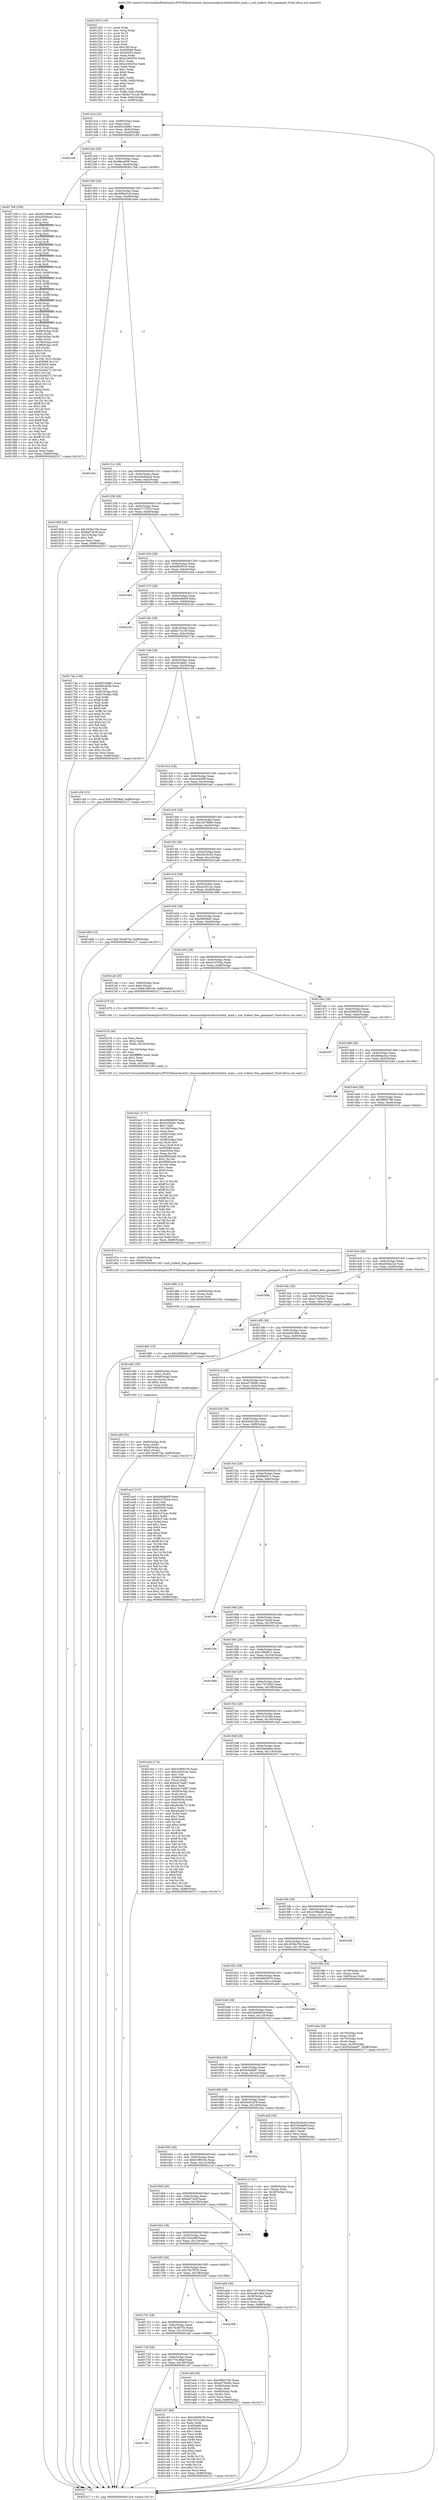 digraph "0x401250" {
  label = "0x401250 (/mnt/c/Users/mathe/Desktop/tcc/POCII/binaries/extr_linuxsoundpcitridenttrident_main.c_snd_trident_free_gameport_Final-ollvm.out::main(0))"
  labelloc = "t"
  node[shape=record]

  Entry [label="",width=0.3,height=0.3,shape=circle,fillcolor=black,style=filled]
  "0x4012c4" [label="{
     0x4012c4 [32]\l
     | [instrs]\l
     &nbsp;&nbsp;0x4012c4 \<+6\>: mov -0x88(%rbp),%eax\l
     &nbsp;&nbsp;0x4012ca \<+2\>: mov %eax,%ecx\l
     &nbsp;&nbsp;0x4012cc \<+6\>: sub $0x82538861,%ecx\l
     &nbsp;&nbsp;0x4012d2 \<+6\>: mov %eax,-0x9c(%rbp)\l
     &nbsp;&nbsp;0x4012d8 \<+6\>: mov %ecx,-0xa0(%rbp)\l
     &nbsp;&nbsp;0x4012de \<+6\>: je 00000000004021d9 \<main+0xf89\>\l
  }"]
  "0x4021d9" [label="{
     0x4021d9\l
  }", style=dashed]
  "0x4012e4" [label="{
     0x4012e4 [28]\l
     | [instrs]\l
     &nbsp;&nbsp;0x4012e4 \<+5\>: jmp 00000000004012e9 \<main+0x99\>\l
     &nbsp;&nbsp;0x4012e9 \<+6\>: mov -0x9c(%rbp),%eax\l
     &nbsp;&nbsp;0x4012ef \<+5\>: sub $0x88caf2f6,%eax\l
     &nbsp;&nbsp;0x4012f4 \<+6\>: mov %eax,-0xa4(%rbp)\l
     &nbsp;&nbsp;0x4012fa \<+6\>: je 00000000004017b8 \<main+0x568\>\l
  }"]
  Exit [label="",width=0.3,height=0.3,shape=circle,fillcolor=black,style=filled,peripheries=2]
  "0x4017b8" [label="{
     0x4017b8 [336]\l
     | [instrs]\l
     &nbsp;&nbsp;0x4017b8 \<+5\>: mov $0x82538861,%eax\l
     &nbsp;&nbsp;0x4017bd \<+5\>: mov $0xa5056aad,%ecx\l
     &nbsp;&nbsp;0x4017c2 \<+2\>: mov $0x1,%dl\l
     &nbsp;&nbsp;0x4017c4 \<+3\>: mov %rsp,%rsi\l
     &nbsp;&nbsp;0x4017c7 \<+4\>: add $0xfffffffffffffff0,%rsi\l
     &nbsp;&nbsp;0x4017cb \<+3\>: mov %rsi,%rsp\l
     &nbsp;&nbsp;0x4017ce \<+4\>: mov %rsi,-0x80(%rbp)\l
     &nbsp;&nbsp;0x4017d2 \<+3\>: mov %rsp,%rsi\l
     &nbsp;&nbsp;0x4017d5 \<+4\>: add $0xfffffffffffffff0,%rsi\l
     &nbsp;&nbsp;0x4017d9 \<+3\>: mov %rsi,%rsp\l
     &nbsp;&nbsp;0x4017dc \<+3\>: mov %rsp,%rdi\l
     &nbsp;&nbsp;0x4017df \<+4\>: add $0xfffffffffffffff0,%rdi\l
     &nbsp;&nbsp;0x4017e3 \<+3\>: mov %rdi,%rsp\l
     &nbsp;&nbsp;0x4017e6 \<+4\>: mov %rdi,-0x78(%rbp)\l
     &nbsp;&nbsp;0x4017ea \<+3\>: mov %rsp,%rdi\l
     &nbsp;&nbsp;0x4017ed \<+4\>: add $0xfffffffffffffff0,%rdi\l
     &nbsp;&nbsp;0x4017f1 \<+3\>: mov %rdi,%rsp\l
     &nbsp;&nbsp;0x4017f4 \<+4\>: mov %rdi,-0x70(%rbp)\l
     &nbsp;&nbsp;0x4017f8 \<+3\>: mov %rsp,%rdi\l
     &nbsp;&nbsp;0x4017fb \<+4\>: add $0xfffffffffffffff0,%rdi\l
     &nbsp;&nbsp;0x4017ff \<+3\>: mov %rdi,%rsp\l
     &nbsp;&nbsp;0x401802 \<+4\>: mov %rdi,-0x68(%rbp)\l
     &nbsp;&nbsp;0x401806 \<+3\>: mov %rsp,%rdi\l
     &nbsp;&nbsp;0x401809 \<+4\>: add $0xfffffffffffffff0,%rdi\l
     &nbsp;&nbsp;0x40180d \<+3\>: mov %rdi,%rsp\l
     &nbsp;&nbsp;0x401810 \<+4\>: mov %rdi,-0x60(%rbp)\l
     &nbsp;&nbsp;0x401814 \<+3\>: mov %rsp,%rdi\l
     &nbsp;&nbsp;0x401817 \<+4\>: add $0xfffffffffffffff0,%rdi\l
     &nbsp;&nbsp;0x40181b \<+3\>: mov %rdi,%rsp\l
     &nbsp;&nbsp;0x40181e \<+4\>: mov %rdi,-0x58(%rbp)\l
     &nbsp;&nbsp;0x401822 \<+3\>: mov %rsp,%rdi\l
     &nbsp;&nbsp;0x401825 \<+4\>: add $0xfffffffffffffff0,%rdi\l
     &nbsp;&nbsp;0x401829 \<+3\>: mov %rdi,%rsp\l
     &nbsp;&nbsp;0x40182c \<+4\>: mov %rdi,-0x50(%rbp)\l
     &nbsp;&nbsp;0x401830 \<+3\>: mov %rsp,%rdi\l
     &nbsp;&nbsp;0x401833 \<+4\>: add $0xfffffffffffffff0,%rdi\l
     &nbsp;&nbsp;0x401837 \<+3\>: mov %rdi,%rsp\l
     &nbsp;&nbsp;0x40183a \<+4\>: mov %rdi,-0x48(%rbp)\l
     &nbsp;&nbsp;0x40183e \<+3\>: mov %rsp,%rdi\l
     &nbsp;&nbsp;0x401841 \<+4\>: add $0xfffffffffffffff0,%rdi\l
     &nbsp;&nbsp;0x401845 \<+3\>: mov %rdi,%rsp\l
     &nbsp;&nbsp;0x401848 \<+4\>: mov %rdi,-0x40(%rbp)\l
     &nbsp;&nbsp;0x40184c \<+4\>: mov -0x80(%rbp),%rdi\l
     &nbsp;&nbsp;0x401850 \<+6\>: movl $0x0,(%rdi)\l
     &nbsp;&nbsp;0x401856 \<+7\>: mov -0x8c(%rbp),%r8d\l
     &nbsp;&nbsp;0x40185d \<+3\>: mov %r8d,(%rsi)\l
     &nbsp;&nbsp;0x401860 \<+4\>: mov -0x78(%rbp),%rdi\l
     &nbsp;&nbsp;0x401864 \<+7\>: mov -0x98(%rbp),%r9\l
     &nbsp;&nbsp;0x40186b \<+3\>: mov %r9,(%rdi)\l
     &nbsp;&nbsp;0x40186e \<+3\>: cmpl $0x2,(%rsi)\l
     &nbsp;&nbsp;0x401871 \<+4\>: setne %r10b\l
     &nbsp;&nbsp;0x401875 \<+4\>: and $0x1,%r10b\l
     &nbsp;&nbsp;0x401879 \<+4\>: mov %r10b,-0x31(%rbp)\l
     &nbsp;&nbsp;0x40187d \<+8\>: mov 0x405068,%r11d\l
     &nbsp;&nbsp;0x401885 \<+7\>: mov 0x405054,%ebx\l
     &nbsp;&nbsp;0x40188c \<+3\>: mov %r11d,%r14d\l
     &nbsp;&nbsp;0x40188f \<+7\>: add $0x32a4d272,%r14d\l
     &nbsp;&nbsp;0x401896 \<+4\>: sub $0x1,%r14d\l
     &nbsp;&nbsp;0x40189a \<+7\>: sub $0x32a4d272,%r14d\l
     &nbsp;&nbsp;0x4018a1 \<+4\>: imul %r14d,%r11d\l
     &nbsp;&nbsp;0x4018a5 \<+4\>: and $0x1,%r11d\l
     &nbsp;&nbsp;0x4018a9 \<+4\>: cmp $0x0,%r11d\l
     &nbsp;&nbsp;0x4018ad \<+4\>: sete %r10b\l
     &nbsp;&nbsp;0x4018b1 \<+3\>: cmp $0xa,%ebx\l
     &nbsp;&nbsp;0x4018b4 \<+4\>: setl %r15b\l
     &nbsp;&nbsp;0x4018b8 \<+3\>: mov %r10b,%r12b\l
     &nbsp;&nbsp;0x4018bb \<+4\>: xor $0xff,%r12b\l
     &nbsp;&nbsp;0x4018bf \<+3\>: mov %r15b,%r13b\l
     &nbsp;&nbsp;0x4018c2 \<+4\>: xor $0xff,%r13b\l
     &nbsp;&nbsp;0x4018c6 \<+3\>: xor $0x1,%dl\l
     &nbsp;&nbsp;0x4018c9 \<+3\>: mov %r12b,%sil\l
     &nbsp;&nbsp;0x4018cc \<+4\>: and $0xff,%sil\l
     &nbsp;&nbsp;0x4018d0 \<+3\>: and %dl,%r10b\l
     &nbsp;&nbsp;0x4018d3 \<+3\>: mov %r13b,%dil\l
     &nbsp;&nbsp;0x4018d6 \<+4\>: and $0xff,%dil\l
     &nbsp;&nbsp;0x4018da \<+3\>: and %dl,%r15b\l
     &nbsp;&nbsp;0x4018dd \<+3\>: or %r10b,%sil\l
     &nbsp;&nbsp;0x4018e0 \<+3\>: or %r15b,%dil\l
     &nbsp;&nbsp;0x4018e3 \<+3\>: xor %dil,%sil\l
     &nbsp;&nbsp;0x4018e6 \<+3\>: or %r13b,%r12b\l
     &nbsp;&nbsp;0x4018e9 \<+4\>: xor $0xff,%r12b\l
     &nbsp;&nbsp;0x4018ed \<+3\>: or $0x1,%dl\l
     &nbsp;&nbsp;0x4018f0 \<+3\>: and %dl,%r12b\l
     &nbsp;&nbsp;0x4018f3 \<+3\>: or %r12b,%sil\l
     &nbsp;&nbsp;0x4018f6 \<+4\>: test $0x1,%sil\l
     &nbsp;&nbsp;0x4018fa \<+3\>: cmovne %ecx,%eax\l
     &nbsp;&nbsp;0x4018fd \<+6\>: mov %eax,-0x88(%rbp)\l
     &nbsp;&nbsp;0x401903 \<+5\>: jmp 0000000000402317 \<main+0x10c7\>\l
  }"]
  "0x401300" [label="{
     0x401300 [28]\l
     | [instrs]\l
     &nbsp;&nbsp;0x401300 \<+5\>: jmp 0000000000401305 \<main+0xb5\>\l
     &nbsp;&nbsp;0x401305 \<+6\>: mov -0x9c(%rbp),%eax\l
     &nbsp;&nbsp;0x40130b \<+5\>: sub $0x90fe43c8,%eax\l
     &nbsp;&nbsp;0x401310 \<+6\>: mov %eax,-0xa8(%rbp)\l
     &nbsp;&nbsp;0x401316 \<+6\>: je 0000000000401ed4 \<main+0xc84\>\l
  }"]
  "0x401d95" [label="{
     0x401d95 [15]\l
     | [instrs]\l
     &nbsp;&nbsp;0x401d95 \<+10\>: movl $0xcf085b9c,-0x88(%rbp)\l
     &nbsp;&nbsp;0x401d9f \<+5\>: jmp 0000000000402317 \<main+0x10c7\>\l
  }"]
  "0x401ed4" [label="{
     0x401ed4\l
  }", style=dashed]
  "0x40131c" [label="{
     0x40131c [28]\l
     | [instrs]\l
     &nbsp;&nbsp;0x40131c \<+5\>: jmp 0000000000401321 \<main+0xd1\>\l
     &nbsp;&nbsp;0x401321 \<+6\>: mov -0x9c(%rbp),%eax\l
     &nbsp;&nbsp;0x401327 \<+5\>: sub $0xa5056aad,%eax\l
     &nbsp;&nbsp;0x40132c \<+6\>: mov %eax,-0xac(%rbp)\l
     &nbsp;&nbsp;0x401332 \<+6\>: je 0000000000401908 \<main+0x6b8\>\l
  }"]
  "0x401d86" [label="{
     0x401d86 [15]\l
     | [instrs]\l
     &nbsp;&nbsp;0x401d86 \<+4\>: mov -0x60(%rbp),%rax\l
     &nbsp;&nbsp;0x401d8a \<+3\>: mov (%rax),%rax\l
     &nbsp;&nbsp;0x401d8d \<+3\>: mov %rax,%rdi\l
     &nbsp;&nbsp;0x401d90 \<+5\>: call 0000000000401030 \<free@plt\>\l
     | [calls]\l
     &nbsp;&nbsp;0x401030 \{1\} (unknown)\l
  }"]
  "0x401908" [label="{
     0x401908 [30]\l
     | [instrs]\l
     &nbsp;&nbsp;0x401908 \<+5\>: mov $0x2838a70b,%eax\l
     &nbsp;&nbsp;0x40190d \<+5\>: mov $0x6af7cb3f,%ecx\l
     &nbsp;&nbsp;0x401912 \<+3\>: mov -0x31(%rbp),%dl\l
     &nbsp;&nbsp;0x401915 \<+3\>: test $0x1,%dl\l
     &nbsp;&nbsp;0x401918 \<+3\>: cmovne %ecx,%eax\l
     &nbsp;&nbsp;0x40191b \<+6\>: mov %eax,-0x88(%rbp)\l
     &nbsp;&nbsp;0x401921 \<+5\>: jmp 0000000000402317 \<main+0x10c7\>\l
  }"]
  "0x401338" [label="{
     0x401338 [28]\l
     | [instrs]\l
     &nbsp;&nbsp;0x401338 \<+5\>: jmp 000000000040133d \<main+0xed\>\l
     &nbsp;&nbsp;0x40133d \<+6\>: mov -0x9c(%rbp),%eax\l
     &nbsp;&nbsp;0x401343 \<+5\>: sub $0xb777f7b3,%eax\l
     &nbsp;&nbsp;0x401348 \<+6\>: mov %eax,-0xb0(%rbp)\l
     &nbsp;&nbsp;0x40134e \<+6\>: je 00000000004020a9 \<main+0xe59\>\l
  }"]
  "0x401744" [label="{
     0x401744\l
  }", style=dashed]
  "0x4020a9" [label="{
     0x4020a9\l
  }", style=dashed]
  "0x401354" [label="{
     0x401354 [28]\l
     | [instrs]\l
     &nbsp;&nbsp;0x401354 \<+5\>: jmp 0000000000401359 \<main+0x109\>\l
     &nbsp;&nbsp;0x401359 \<+6\>: mov -0x9c(%rbp),%eax\l
     &nbsp;&nbsp;0x40135f \<+5\>: sub $0xb895f516,%eax\l
     &nbsp;&nbsp;0x401364 \<+6\>: mov %eax,-0xb4(%rbp)\l
     &nbsp;&nbsp;0x40136a \<+6\>: je 0000000000401da4 \<main+0xb54\>\l
  }"]
  "0x401c67" [label="{
     0x401c67 [86]\l
     | [instrs]\l
     &nbsp;&nbsp;0x401c67 \<+5\>: mov $0xd290833b,%eax\l
     &nbsp;&nbsp;0x401c6c \<+5\>: mov $0x191b1bfa,%ecx\l
     &nbsp;&nbsp;0x401c71 \<+2\>: xor %edx,%edx\l
     &nbsp;&nbsp;0x401c73 \<+7\>: mov 0x405068,%esi\l
     &nbsp;&nbsp;0x401c7a \<+7\>: mov 0x405054,%edi\l
     &nbsp;&nbsp;0x401c81 \<+3\>: sub $0x1,%edx\l
     &nbsp;&nbsp;0x401c84 \<+3\>: mov %esi,%r8d\l
     &nbsp;&nbsp;0x401c87 \<+3\>: add %edx,%r8d\l
     &nbsp;&nbsp;0x401c8a \<+4\>: imul %r8d,%esi\l
     &nbsp;&nbsp;0x401c8e \<+3\>: and $0x1,%esi\l
     &nbsp;&nbsp;0x401c91 \<+3\>: cmp $0x0,%esi\l
     &nbsp;&nbsp;0x401c94 \<+4\>: sete %r9b\l
     &nbsp;&nbsp;0x401c98 \<+3\>: cmp $0xa,%edi\l
     &nbsp;&nbsp;0x401c9b \<+4\>: setl %r10b\l
     &nbsp;&nbsp;0x401c9f \<+3\>: mov %r9b,%r11b\l
     &nbsp;&nbsp;0x401ca2 \<+3\>: and %r10b,%r11b\l
     &nbsp;&nbsp;0x401ca5 \<+3\>: xor %r10b,%r9b\l
     &nbsp;&nbsp;0x401ca8 \<+3\>: or %r9b,%r11b\l
     &nbsp;&nbsp;0x401cab \<+4\>: test $0x1,%r11b\l
     &nbsp;&nbsp;0x401caf \<+3\>: cmovne %ecx,%eax\l
     &nbsp;&nbsp;0x401cb2 \<+6\>: mov %eax,-0x88(%rbp)\l
     &nbsp;&nbsp;0x401cb8 \<+5\>: jmp 0000000000402317 \<main+0x10c7\>\l
  }"]
  "0x401da4" [label="{
     0x401da4\l
  }", style=dashed]
  "0x401370" [label="{
     0x401370 [28]\l
     | [instrs]\l
     &nbsp;&nbsp;0x401370 \<+5\>: jmp 0000000000401375 \<main+0x125\>\l
     &nbsp;&nbsp;0x401375 \<+6\>: mov -0x9c(%rbp),%eax\l
     &nbsp;&nbsp;0x40137b \<+5\>: sub $0xb94d8d5f,%eax\l
     &nbsp;&nbsp;0x401380 \<+6\>: mov %eax,-0xb8(%rbp)\l
     &nbsp;&nbsp;0x401386 \<+6\>: je 000000000040223c \<main+0xfec\>\l
  }"]
  "0x401ba7" [label="{
     0x401ba7 [177]\l
     | [instrs]\l
     &nbsp;&nbsp;0x401ba7 \<+5\>: mov $0xb94d8d5f,%ecx\l
     &nbsp;&nbsp;0x401bac \<+5\>: mov $0xc024efe1,%edx\l
     &nbsp;&nbsp;0x401bb1 \<+3\>: mov $0x1,%dil\l
     &nbsp;&nbsp;0x401bb4 \<+6\>: mov -0x148(%rbp),%esi\l
     &nbsp;&nbsp;0x401bba \<+3\>: imul %eax,%esi\l
     &nbsp;&nbsp;0x401bbd \<+4\>: mov -0x60(%rbp),%r8\l
     &nbsp;&nbsp;0x401bc1 \<+3\>: mov (%r8),%r8\l
     &nbsp;&nbsp;0x401bc4 \<+4\>: mov -0x58(%rbp),%r9\l
     &nbsp;&nbsp;0x401bc8 \<+3\>: movslq (%r9),%r9\l
     &nbsp;&nbsp;0x401bcb \<+4\>: mov %esi,(%r8,%r9,4)\l
     &nbsp;&nbsp;0x401bcf \<+7\>: mov 0x405068,%eax\l
     &nbsp;&nbsp;0x401bd6 \<+7\>: mov 0x405054,%esi\l
     &nbsp;&nbsp;0x401bdd \<+3\>: mov %eax,%r10d\l
     &nbsp;&nbsp;0x401be0 \<+7\>: add $0x6f062ad4,%r10d\l
     &nbsp;&nbsp;0x401be7 \<+4\>: sub $0x1,%r10d\l
     &nbsp;&nbsp;0x401beb \<+7\>: sub $0x6f062ad4,%r10d\l
     &nbsp;&nbsp;0x401bf2 \<+4\>: imul %r10d,%eax\l
     &nbsp;&nbsp;0x401bf6 \<+3\>: and $0x1,%eax\l
     &nbsp;&nbsp;0x401bf9 \<+3\>: cmp $0x0,%eax\l
     &nbsp;&nbsp;0x401bfc \<+4\>: sete %r11b\l
     &nbsp;&nbsp;0x401c00 \<+3\>: cmp $0xa,%esi\l
     &nbsp;&nbsp;0x401c03 \<+3\>: setl %bl\l
     &nbsp;&nbsp;0x401c06 \<+3\>: mov %r11b,%r14b\l
     &nbsp;&nbsp;0x401c09 \<+4\>: xor $0xff,%r14b\l
     &nbsp;&nbsp;0x401c0d \<+3\>: mov %bl,%r15b\l
     &nbsp;&nbsp;0x401c10 \<+4\>: xor $0xff,%r15b\l
     &nbsp;&nbsp;0x401c14 \<+4\>: xor $0x1,%dil\l
     &nbsp;&nbsp;0x401c18 \<+3\>: mov %r14b,%r12b\l
     &nbsp;&nbsp;0x401c1b \<+4\>: and $0xff,%r12b\l
     &nbsp;&nbsp;0x401c1f \<+3\>: and %dil,%r11b\l
     &nbsp;&nbsp;0x401c22 \<+3\>: mov %r15b,%r13b\l
     &nbsp;&nbsp;0x401c25 \<+4\>: and $0xff,%r13b\l
     &nbsp;&nbsp;0x401c29 \<+3\>: and %dil,%bl\l
     &nbsp;&nbsp;0x401c2c \<+3\>: or %r11b,%r12b\l
     &nbsp;&nbsp;0x401c2f \<+3\>: or %bl,%r13b\l
     &nbsp;&nbsp;0x401c32 \<+3\>: xor %r13b,%r12b\l
     &nbsp;&nbsp;0x401c35 \<+3\>: or %r15b,%r14b\l
     &nbsp;&nbsp;0x401c38 \<+4\>: xor $0xff,%r14b\l
     &nbsp;&nbsp;0x401c3c \<+4\>: or $0x1,%dil\l
     &nbsp;&nbsp;0x401c40 \<+3\>: and %dil,%r14b\l
     &nbsp;&nbsp;0x401c43 \<+3\>: or %r14b,%r12b\l
     &nbsp;&nbsp;0x401c46 \<+4\>: test $0x1,%r12b\l
     &nbsp;&nbsp;0x401c4a \<+3\>: cmovne %edx,%ecx\l
     &nbsp;&nbsp;0x401c4d \<+6\>: mov %ecx,-0x88(%rbp)\l
     &nbsp;&nbsp;0x401c53 \<+5\>: jmp 0000000000402317 \<main+0x10c7\>\l
  }"]
  "0x40223c" [label="{
     0x40223c\l
  }", style=dashed]
  "0x40138c" [label="{
     0x40138c [28]\l
     | [instrs]\l
     &nbsp;&nbsp;0x40138c \<+5\>: jmp 0000000000401391 \<main+0x141\>\l
     &nbsp;&nbsp;0x401391 \<+6\>: mov -0x9c(%rbp),%eax\l
     &nbsp;&nbsp;0x401397 \<+5\>: sub $0xbc72c1ef,%eax\l
     &nbsp;&nbsp;0x40139c \<+6\>: mov %eax,-0xbc(%rbp)\l
     &nbsp;&nbsp;0x4013a2 \<+6\>: je 000000000040174e \<main+0x4fe\>\l
  }"]
  "0x401b7b" [label="{
     0x401b7b [44]\l
     | [instrs]\l
     &nbsp;&nbsp;0x401b7b \<+2\>: xor %ecx,%ecx\l
     &nbsp;&nbsp;0x401b7d \<+5\>: mov $0x2,%edx\l
     &nbsp;&nbsp;0x401b82 \<+6\>: mov %edx,-0x144(%rbp)\l
     &nbsp;&nbsp;0x401b88 \<+1\>: cltd\l
     &nbsp;&nbsp;0x401b89 \<+6\>: mov -0x144(%rbp),%esi\l
     &nbsp;&nbsp;0x401b8f \<+2\>: idiv %esi\l
     &nbsp;&nbsp;0x401b91 \<+6\>: imul $0xfffffffe,%edx,%edx\l
     &nbsp;&nbsp;0x401b97 \<+3\>: sub $0x1,%ecx\l
     &nbsp;&nbsp;0x401b9a \<+2\>: sub %ecx,%edx\l
     &nbsp;&nbsp;0x401b9c \<+6\>: mov %edx,-0x148(%rbp)\l
     &nbsp;&nbsp;0x401ba2 \<+5\>: call 0000000000401160 \<next_i\>\l
     | [calls]\l
     &nbsp;&nbsp;0x401160 \{1\} (/mnt/c/Users/mathe/Desktop/tcc/POCII/binaries/extr_linuxsoundpcitridenttrident_main.c_snd_trident_free_gameport_Final-ollvm.out::next_i)\l
  }"]
  "0x40174e" [label="{
     0x40174e [106]\l
     | [instrs]\l
     &nbsp;&nbsp;0x40174e \<+5\>: mov $0x82538861,%eax\l
     &nbsp;&nbsp;0x401753 \<+5\>: mov $0x88caf2f6,%ecx\l
     &nbsp;&nbsp;0x401758 \<+2\>: mov $0x1,%dl\l
     &nbsp;&nbsp;0x40175a \<+7\>: mov -0x82(%rbp),%sil\l
     &nbsp;&nbsp;0x401761 \<+7\>: mov -0x81(%rbp),%dil\l
     &nbsp;&nbsp;0x401768 \<+3\>: mov %sil,%r8b\l
     &nbsp;&nbsp;0x40176b \<+4\>: xor $0xff,%r8b\l
     &nbsp;&nbsp;0x40176f \<+3\>: mov %dil,%r9b\l
     &nbsp;&nbsp;0x401772 \<+4\>: xor $0xff,%r9b\l
     &nbsp;&nbsp;0x401776 \<+3\>: xor $0x0,%dl\l
     &nbsp;&nbsp;0x401779 \<+3\>: mov %r8b,%r10b\l
     &nbsp;&nbsp;0x40177c \<+4\>: and $0x0,%r10b\l
     &nbsp;&nbsp;0x401780 \<+3\>: and %dl,%sil\l
     &nbsp;&nbsp;0x401783 \<+3\>: mov %r9b,%r11b\l
     &nbsp;&nbsp;0x401786 \<+4\>: and $0x0,%r11b\l
     &nbsp;&nbsp;0x40178a \<+3\>: and %dl,%dil\l
     &nbsp;&nbsp;0x40178d \<+3\>: or %sil,%r10b\l
     &nbsp;&nbsp;0x401790 \<+3\>: or %dil,%r11b\l
     &nbsp;&nbsp;0x401793 \<+3\>: xor %r11b,%r10b\l
     &nbsp;&nbsp;0x401796 \<+3\>: or %r9b,%r8b\l
     &nbsp;&nbsp;0x401799 \<+4\>: xor $0xff,%r8b\l
     &nbsp;&nbsp;0x40179d \<+3\>: or $0x0,%dl\l
     &nbsp;&nbsp;0x4017a0 \<+3\>: and %dl,%r8b\l
     &nbsp;&nbsp;0x4017a3 \<+3\>: or %r8b,%r10b\l
     &nbsp;&nbsp;0x4017a6 \<+4\>: test $0x1,%r10b\l
     &nbsp;&nbsp;0x4017aa \<+3\>: cmovne %ecx,%eax\l
     &nbsp;&nbsp;0x4017ad \<+6\>: mov %eax,-0x88(%rbp)\l
     &nbsp;&nbsp;0x4017b3 \<+5\>: jmp 0000000000402317 \<main+0x10c7\>\l
  }"]
  "0x4013a8" [label="{
     0x4013a8 [28]\l
     | [instrs]\l
     &nbsp;&nbsp;0x4013a8 \<+5\>: jmp 00000000004013ad \<main+0x15d\>\l
     &nbsp;&nbsp;0x4013ad \<+6\>: mov -0x9c(%rbp),%eax\l
     &nbsp;&nbsp;0x4013b3 \<+5\>: sub $0xc024efe1,%eax\l
     &nbsp;&nbsp;0x4013b8 \<+6\>: mov %eax,-0xc0(%rbp)\l
     &nbsp;&nbsp;0x4013be \<+6\>: je 0000000000401c58 \<main+0xa08\>\l
  }"]
  "0x402317" [label="{
     0x402317 [5]\l
     | [instrs]\l
     &nbsp;&nbsp;0x402317 \<+5\>: jmp 00000000004012c4 \<main+0x74\>\l
  }"]
  "0x401250" [label="{
     0x401250 [116]\l
     | [instrs]\l
     &nbsp;&nbsp;0x401250 \<+1\>: push %rbp\l
     &nbsp;&nbsp;0x401251 \<+3\>: mov %rsp,%rbp\l
     &nbsp;&nbsp;0x401254 \<+2\>: push %r15\l
     &nbsp;&nbsp;0x401256 \<+2\>: push %r14\l
     &nbsp;&nbsp;0x401258 \<+2\>: push %r13\l
     &nbsp;&nbsp;0x40125a \<+2\>: push %r12\l
     &nbsp;&nbsp;0x40125c \<+1\>: push %rbx\l
     &nbsp;&nbsp;0x40125d \<+7\>: sub $0x148,%rsp\l
     &nbsp;&nbsp;0x401264 \<+7\>: mov 0x405068,%eax\l
     &nbsp;&nbsp;0x40126b \<+7\>: mov 0x405054,%ecx\l
     &nbsp;&nbsp;0x401272 \<+2\>: mov %eax,%edx\l
     &nbsp;&nbsp;0x401274 \<+6\>: add $0xe194455e,%edx\l
     &nbsp;&nbsp;0x40127a \<+3\>: sub $0x1,%edx\l
     &nbsp;&nbsp;0x40127d \<+6\>: sub $0xe194455e,%edx\l
     &nbsp;&nbsp;0x401283 \<+3\>: imul %edx,%eax\l
     &nbsp;&nbsp;0x401286 \<+3\>: and $0x1,%eax\l
     &nbsp;&nbsp;0x401289 \<+3\>: cmp $0x0,%eax\l
     &nbsp;&nbsp;0x40128c \<+4\>: sete %r8b\l
     &nbsp;&nbsp;0x401290 \<+4\>: and $0x1,%r8b\l
     &nbsp;&nbsp;0x401294 \<+7\>: mov %r8b,-0x82(%rbp)\l
     &nbsp;&nbsp;0x40129b \<+3\>: cmp $0xa,%ecx\l
     &nbsp;&nbsp;0x40129e \<+4\>: setl %r8b\l
     &nbsp;&nbsp;0x4012a2 \<+4\>: and $0x1,%r8b\l
     &nbsp;&nbsp;0x4012a6 \<+7\>: mov %r8b,-0x81(%rbp)\l
     &nbsp;&nbsp;0x4012ad \<+10\>: movl $0xbc72c1ef,-0x88(%rbp)\l
     &nbsp;&nbsp;0x4012b7 \<+6\>: mov %edi,-0x8c(%rbp)\l
     &nbsp;&nbsp;0x4012bd \<+7\>: mov %rsi,-0x98(%rbp)\l
  }"]
  "0x401728" [label="{
     0x401728 [28]\l
     | [instrs]\l
     &nbsp;&nbsp;0x401728 \<+5\>: jmp 000000000040172d \<main+0x4dd\>\l
     &nbsp;&nbsp;0x40172d \<+6\>: mov -0x9c(%rbp),%eax\l
     &nbsp;&nbsp;0x401733 \<+5\>: sub $0x778188af,%eax\l
     &nbsp;&nbsp;0x401738 \<+6\>: mov %eax,-0x140(%rbp)\l
     &nbsp;&nbsp;0x40173e \<+6\>: je 0000000000401c67 \<main+0xa17\>\l
  }"]
  "0x401abf" [label="{
     0x401abf [36]\l
     | [instrs]\l
     &nbsp;&nbsp;0x401abf \<+5\>: mov $0xdf805766,%eax\l
     &nbsp;&nbsp;0x401ac4 \<+5\>: mov $0xed75b96c,%ecx\l
     &nbsp;&nbsp;0x401ac9 \<+4\>: mov -0x58(%rbp),%rdx\l
     &nbsp;&nbsp;0x401acd \<+2\>: mov (%rdx),%esi\l
     &nbsp;&nbsp;0x401acf \<+4\>: mov -0x68(%rbp),%rdx\l
     &nbsp;&nbsp;0x401ad3 \<+2\>: cmp (%rdx),%esi\l
     &nbsp;&nbsp;0x401ad5 \<+3\>: cmovl %ecx,%eax\l
     &nbsp;&nbsp;0x401ad8 \<+6\>: mov %eax,-0x88(%rbp)\l
     &nbsp;&nbsp;0x401ade \<+5\>: jmp 0000000000402317 \<main+0x10c7\>\l
  }"]
  "0x401c58" [label="{
     0x401c58 [15]\l
     | [instrs]\l
     &nbsp;&nbsp;0x401c58 \<+10\>: movl $0x778188af,-0x88(%rbp)\l
     &nbsp;&nbsp;0x401c62 \<+5\>: jmp 0000000000402317 \<main+0x10c7\>\l
  }"]
  "0x4013c4" [label="{
     0x4013c4 [28]\l
     | [instrs]\l
     &nbsp;&nbsp;0x4013c4 \<+5\>: jmp 00000000004013c9 \<main+0x179\>\l
     &nbsp;&nbsp;0x4013c9 \<+6\>: mov -0x9c(%rbp),%eax\l
     &nbsp;&nbsp;0x4013cf \<+5\>: sub $0xc24d3ef9,%eax\l
     &nbsp;&nbsp;0x4013d4 \<+6\>: mov %eax,-0xc4(%rbp)\l
     &nbsp;&nbsp;0x4013da \<+6\>: je 0000000000401de1 \<main+0xb91\>\l
  }"]
  "0x40170c" [label="{
     0x40170c [28]\l
     | [instrs]\l
     &nbsp;&nbsp;0x40170c \<+5\>: jmp 0000000000401711 \<main+0x4c1\>\l
     &nbsp;&nbsp;0x401711 \<+6\>: mov -0x9c(%rbp),%eax\l
     &nbsp;&nbsp;0x401717 \<+5\>: sub $0x76cd075e,%eax\l
     &nbsp;&nbsp;0x40171c \<+6\>: mov %eax,-0x13c(%rbp)\l
     &nbsp;&nbsp;0x401722 \<+6\>: je 0000000000401abf \<main+0x86f\>\l
  }"]
  "0x401de1" [label="{
     0x401de1\l
  }", style=dashed]
  "0x4013e0" [label="{
     0x4013e0 [28]\l
     | [instrs]\l
     &nbsp;&nbsp;0x4013e0 \<+5\>: jmp 00000000004013e5 \<main+0x195\>\l
     &nbsp;&nbsp;0x4013e5 \<+6\>: mov -0x9c(%rbp),%eax\l
     &nbsp;&nbsp;0x4013eb \<+5\>: sub $0xc357b8e0,%eax\l
     &nbsp;&nbsp;0x4013f0 \<+6\>: mov %eax,-0xc8(%rbp)\l
     &nbsp;&nbsp;0x4013f6 \<+6\>: je 0000000000401e3c \<main+0xbec\>\l
  }"]
  "0x402308" [label="{
     0x402308\l
  }", style=dashed]
  "0x401e3c" [label="{
     0x401e3c\l
  }", style=dashed]
  "0x4013fc" [label="{
     0x4013fc [28]\l
     | [instrs]\l
     &nbsp;&nbsp;0x4013fc \<+5\>: jmp 0000000000401401 \<main+0x1b1\>\l
     &nbsp;&nbsp;0x401401 \<+6\>: mov -0x9c(%rbp),%eax\l
     &nbsp;&nbsp;0x401407 \<+5\>: sub $0xc92c6c5d,%eax\l
     &nbsp;&nbsp;0x40140c \<+6\>: mov %eax,-0xcc(%rbp)\l
     &nbsp;&nbsp;0x401412 \<+6\>: je 0000000000401a46 \<main+0x7f6\>\l
  }"]
  "0x401a9f" [label="{
     0x401a9f [32]\l
     | [instrs]\l
     &nbsp;&nbsp;0x401a9f \<+4\>: mov -0x60(%rbp),%rdi\l
     &nbsp;&nbsp;0x401aa3 \<+3\>: mov %rax,(%rdi)\l
     &nbsp;&nbsp;0x401aa6 \<+4\>: mov -0x58(%rbp),%rax\l
     &nbsp;&nbsp;0x401aaa \<+6\>: movl $0x0,(%rax)\l
     &nbsp;&nbsp;0x401ab0 \<+10\>: movl $0x76cd075e,-0x88(%rbp)\l
     &nbsp;&nbsp;0x401aba \<+5\>: jmp 0000000000402317 \<main+0x10c7\>\l
  }"]
  "0x401a46" [label="{
     0x401a46\l
  }", style=dashed]
  "0x401418" [label="{
     0x401418 [28]\l
     | [instrs]\l
     &nbsp;&nbsp;0x401418 \<+5\>: jmp 000000000040141d \<main+0x1cd\>\l
     &nbsp;&nbsp;0x40141d \<+6\>: mov -0x9c(%rbp),%eax\l
     &nbsp;&nbsp;0x401423 \<+5\>: sub $0xca3631ac,%eax\l
     &nbsp;&nbsp;0x401428 \<+6\>: mov %eax,-0xd0(%rbp)\l
     &nbsp;&nbsp;0x40142e \<+6\>: je 0000000000401d6b \<main+0xb1b\>\l
  }"]
  "0x4016f0" [label="{
     0x4016f0 [28]\l
     | [instrs]\l
     &nbsp;&nbsp;0x4016f0 \<+5\>: jmp 00000000004016f5 \<main+0x4a5\>\l
     &nbsp;&nbsp;0x4016f5 \<+6\>: mov -0x9c(%rbp),%eax\l
     &nbsp;&nbsp;0x4016fb \<+5\>: sub $0x75a7f518,%eax\l
     &nbsp;&nbsp;0x401700 \<+6\>: mov %eax,-0x138(%rbp)\l
     &nbsp;&nbsp;0x401706 \<+6\>: je 0000000000402308 \<main+0x10b8\>\l
  }"]
  "0x401d6b" [label="{
     0x401d6b [15]\l
     | [instrs]\l
     &nbsp;&nbsp;0x401d6b \<+10\>: movl $0x76cd075e,-0x88(%rbp)\l
     &nbsp;&nbsp;0x401d75 \<+5\>: jmp 0000000000402317 \<main+0x10c7\>\l
  }"]
  "0x401434" [label="{
     0x401434 [28]\l
     | [instrs]\l
     &nbsp;&nbsp;0x401434 \<+5\>: jmp 0000000000401439 \<main+0x1e9\>\l
     &nbsp;&nbsp;0x401439 \<+6\>: mov -0x9c(%rbp),%eax\l
     &nbsp;&nbsp;0x40143f \<+5\>: sub $0xcf085b9c,%eax\l
     &nbsp;&nbsp;0x401444 \<+6\>: mov %eax,-0xd4(%rbp)\l
     &nbsp;&nbsp;0x40144a \<+6\>: je 00000000004021ab \<main+0xf5b\>\l
  }"]
  "0x401a64" [label="{
     0x401a64 [30]\l
     | [instrs]\l
     &nbsp;&nbsp;0x401a64 \<+5\>: mov $0x17d745d3,%eax\l
     &nbsp;&nbsp;0x401a69 \<+5\>: mov $0xea83c90e,%ecx\l
     &nbsp;&nbsp;0x401a6e \<+3\>: mov -0x30(%rbp),%edx\l
     &nbsp;&nbsp;0x401a71 \<+3\>: cmp $0x0,%edx\l
     &nbsp;&nbsp;0x401a74 \<+3\>: cmove %ecx,%eax\l
     &nbsp;&nbsp;0x401a77 \<+6\>: mov %eax,-0x88(%rbp)\l
     &nbsp;&nbsp;0x401a7d \<+5\>: jmp 0000000000402317 \<main+0x10c7\>\l
  }"]
  "0x4021ab" [label="{
     0x4021ab [25]\l
     | [instrs]\l
     &nbsp;&nbsp;0x4021ab \<+4\>: mov -0x80(%rbp),%rax\l
     &nbsp;&nbsp;0x4021af \<+6\>: movl $0x0,(%rax)\l
     &nbsp;&nbsp;0x4021b5 \<+10\>: movl $0x61f8910e,-0x88(%rbp)\l
     &nbsp;&nbsp;0x4021bf \<+5\>: jmp 0000000000402317 \<main+0x10c7\>\l
  }"]
  "0x401450" [label="{
     0x401450 [28]\l
     | [instrs]\l
     &nbsp;&nbsp;0x401450 \<+5\>: jmp 0000000000401455 \<main+0x205\>\l
     &nbsp;&nbsp;0x401455 \<+6\>: mov -0x9c(%rbp),%eax\l
     &nbsp;&nbsp;0x40145b \<+5\>: sub $0xd107f5ea,%eax\l
     &nbsp;&nbsp;0x401460 \<+6\>: mov %eax,-0xd8(%rbp)\l
     &nbsp;&nbsp;0x401466 \<+6\>: je 0000000000401b76 \<main+0x926\>\l
  }"]
  "0x4016d4" [label="{
     0x4016d4 [28]\l
     | [instrs]\l
     &nbsp;&nbsp;0x4016d4 \<+5\>: jmp 00000000004016d9 \<main+0x489\>\l
     &nbsp;&nbsp;0x4016d9 \<+6\>: mov -0x9c(%rbp),%eax\l
     &nbsp;&nbsp;0x4016df \<+5\>: sub $0x7445ef0f,%eax\l
     &nbsp;&nbsp;0x4016e4 \<+6\>: mov %eax,-0x134(%rbp)\l
     &nbsp;&nbsp;0x4016ea \<+6\>: je 0000000000401a64 \<main+0x814\>\l
  }"]
  "0x401b76" [label="{
     0x401b76 [5]\l
     | [instrs]\l
     &nbsp;&nbsp;0x401b76 \<+5\>: call 0000000000401160 \<next_i\>\l
     | [calls]\l
     &nbsp;&nbsp;0x401160 \{1\} (/mnt/c/Users/mathe/Desktop/tcc/POCII/binaries/extr_linuxsoundpcitridenttrident_main.c_snd_trident_free_gameport_Final-ollvm.out::next_i)\l
  }"]
  "0x40146c" [label="{
     0x40146c [28]\l
     | [instrs]\l
     &nbsp;&nbsp;0x40146c \<+5\>: jmp 0000000000401471 \<main+0x221\>\l
     &nbsp;&nbsp;0x401471 \<+6\>: mov -0x9c(%rbp),%eax\l
     &nbsp;&nbsp;0x401477 \<+5\>: sub $0xd290833b,%eax\l
     &nbsp;&nbsp;0x40147c \<+6\>: mov %eax,-0xdc(%rbp)\l
     &nbsp;&nbsp;0x401482 \<+6\>: je 0000000000402297 \<main+0x1047\>\l
  }"]
  "0x401926" [label="{
     0x401926\l
  }", style=dashed]
  "0x402297" [label="{
     0x402297\l
  }", style=dashed]
  "0x401488" [label="{
     0x401488 [28]\l
     | [instrs]\l
     &nbsp;&nbsp;0x401488 \<+5\>: jmp 000000000040148d \<main+0x23d\>\l
     &nbsp;&nbsp;0x40148d \<+6\>: mov -0x9c(%rbp),%eax\l
     &nbsp;&nbsp;0x401493 \<+5\>: sub $0xd69aa42a,%eax\l
     &nbsp;&nbsp;0x401498 \<+6\>: mov %eax,-0xe0(%rbp)\l
     &nbsp;&nbsp;0x40149e \<+6\>: je 00000000004022de \<main+0x108e\>\l
  }"]
  "0x4016b8" [label="{
     0x4016b8 [28]\l
     | [instrs]\l
     &nbsp;&nbsp;0x4016b8 \<+5\>: jmp 00000000004016bd \<main+0x46d\>\l
     &nbsp;&nbsp;0x4016bd \<+6\>: mov -0x9c(%rbp),%eax\l
     &nbsp;&nbsp;0x4016c3 \<+5\>: sub $0x6af7cb3f,%eax\l
     &nbsp;&nbsp;0x4016c8 \<+6\>: mov %eax,-0x130(%rbp)\l
     &nbsp;&nbsp;0x4016ce \<+6\>: je 0000000000401926 \<main+0x6d6\>\l
  }"]
  "0x4022de" [label="{
     0x4022de\l
  }", style=dashed]
  "0x4014a4" [label="{
     0x4014a4 [28]\l
     | [instrs]\l
     &nbsp;&nbsp;0x4014a4 \<+5\>: jmp 00000000004014a9 \<main+0x259\>\l
     &nbsp;&nbsp;0x4014a9 \<+6\>: mov -0x9c(%rbp),%eax\l
     &nbsp;&nbsp;0x4014af \<+5\>: sub $0xdf805766,%eax\l
     &nbsp;&nbsp;0x4014b4 \<+6\>: mov %eax,-0xe4(%rbp)\l
     &nbsp;&nbsp;0x4014ba \<+6\>: je 0000000000401d7a \<main+0xb2a\>\l
  }"]
  "0x4021c4" [label="{
     0x4021c4 [21]\l
     | [instrs]\l
     &nbsp;&nbsp;0x4021c4 \<+4\>: mov -0x80(%rbp),%rax\l
     &nbsp;&nbsp;0x4021c8 \<+2\>: mov (%rax),%eax\l
     &nbsp;&nbsp;0x4021ca \<+4\>: lea -0x28(%rbp),%rsp\l
     &nbsp;&nbsp;0x4021ce \<+1\>: pop %rbx\l
     &nbsp;&nbsp;0x4021cf \<+2\>: pop %r12\l
     &nbsp;&nbsp;0x4021d1 \<+2\>: pop %r13\l
     &nbsp;&nbsp;0x4021d3 \<+2\>: pop %r14\l
     &nbsp;&nbsp;0x4021d5 \<+2\>: pop %r15\l
     &nbsp;&nbsp;0x4021d7 \<+1\>: pop %rbp\l
     &nbsp;&nbsp;0x4021d8 \<+1\>: ret\l
  }"]
  "0x401d7a" [label="{
     0x401d7a [12]\l
     | [instrs]\l
     &nbsp;&nbsp;0x401d7a \<+4\>: mov -0x60(%rbp),%rax\l
     &nbsp;&nbsp;0x401d7e \<+3\>: mov (%rax),%rdi\l
     &nbsp;&nbsp;0x401d81 \<+5\>: call 0000000000401240 \<snd_trident_free_gameport\>\l
     | [calls]\l
     &nbsp;&nbsp;0x401240 \{1\} (/mnt/c/Users/mathe/Desktop/tcc/POCII/binaries/extr_linuxsoundpcitridenttrident_main.c_snd_trident_free_gameport_Final-ollvm.out::snd_trident_free_gameport)\l
  }"]
  "0x4014c0" [label="{
     0x4014c0 [28]\l
     | [instrs]\l
     &nbsp;&nbsp;0x4014c0 \<+5\>: jmp 00000000004014c5 \<main+0x275\>\l
     &nbsp;&nbsp;0x4014c5 \<+6\>: mov -0x9c(%rbp),%eax\l
     &nbsp;&nbsp;0x4014cb \<+5\>: sub $0xe654a22e,%eax\l
     &nbsp;&nbsp;0x4014d0 \<+6\>: mov %eax,-0xe8(%rbp)\l
     &nbsp;&nbsp;0x4014d6 \<+6\>: je 000000000040208b \<main+0xe3b\>\l
  }"]
  "0x40169c" [label="{
     0x40169c [28]\l
     | [instrs]\l
     &nbsp;&nbsp;0x40169c \<+5\>: jmp 00000000004016a1 \<main+0x451\>\l
     &nbsp;&nbsp;0x4016a1 \<+6\>: mov -0x9c(%rbp),%eax\l
     &nbsp;&nbsp;0x4016a7 \<+5\>: sub $0x61f8910e,%eax\l
     &nbsp;&nbsp;0x4016ac \<+6\>: mov %eax,-0x12c(%rbp)\l
     &nbsp;&nbsp;0x4016b2 \<+6\>: je 00000000004021c4 \<main+0xf74\>\l
  }"]
  "0x40208b" [label="{
     0x40208b\l
  }", style=dashed]
  "0x4014dc" [label="{
     0x4014dc [28]\l
     | [instrs]\l
     &nbsp;&nbsp;0x4014dc \<+5\>: jmp 00000000004014e1 \<main+0x291\>\l
     &nbsp;&nbsp;0x4014e1 \<+6\>: mov -0x9c(%rbp),%eax\l
     &nbsp;&nbsp;0x4014e7 \<+5\>: sub $0xe710f315,%eax\l
     &nbsp;&nbsp;0x4014ec \<+6\>: mov %eax,-0xec(%rbp)\l
     &nbsp;&nbsp;0x4014f2 \<+6\>: je 0000000000401fdf \<main+0xd8f\>\l
  }"]
  "0x401f2a" [label="{
     0x401f2a\l
  }", style=dashed]
  "0x401fdf" [label="{
     0x401fdf\l
  }", style=dashed]
  "0x4014f8" [label="{
     0x4014f8 [28]\l
     | [instrs]\l
     &nbsp;&nbsp;0x4014f8 \<+5\>: jmp 00000000004014fd \<main+0x2ad\>\l
     &nbsp;&nbsp;0x4014fd \<+6\>: mov -0x9c(%rbp),%eax\l
     &nbsp;&nbsp;0x401503 \<+5\>: sub $0xea83c90e,%eax\l
     &nbsp;&nbsp;0x401508 \<+6\>: mov %eax,-0xf0(%rbp)\l
     &nbsp;&nbsp;0x40150e \<+6\>: je 0000000000401a82 \<main+0x832\>\l
  }"]
  "0x401680" [label="{
     0x401680 [28]\l
     | [instrs]\l
     &nbsp;&nbsp;0x401680 \<+5\>: jmp 0000000000401685 \<main+0x435\>\l
     &nbsp;&nbsp;0x401685 \<+6\>: mov -0x9c(%rbp),%eax\l
     &nbsp;&nbsp;0x40168b \<+5\>: sub $0x5ec0cd78,%eax\l
     &nbsp;&nbsp;0x401690 \<+6\>: mov %eax,-0x128(%rbp)\l
     &nbsp;&nbsp;0x401696 \<+6\>: je 0000000000401f2a \<main+0xcda\>\l
  }"]
  "0x401a82" [label="{
     0x401a82 [29]\l
     | [instrs]\l
     &nbsp;&nbsp;0x401a82 \<+4\>: mov -0x68(%rbp),%rax\l
     &nbsp;&nbsp;0x401a86 \<+6\>: movl $0x1,(%rax)\l
     &nbsp;&nbsp;0x401a8c \<+4\>: mov -0x68(%rbp),%rax\l
     &nbsp;&nbsp;0x401a90 \<+3\>: movslq (%rax),%rax\l
     &nbsp;&nbsp;0x401a93 \<+4\>: shl $0x2,%rax\l
     &nbsp;&nbsp;0x401a97 \<+3\>: mov %rax,%rdi\l
     &nbsp;&nbsp;0x401a9a \<+5\>: call 0000000000401050 \<malloc@plt\>\l
     | [calls]\l
     &nbsp;&nbsp;0x401050 \{1\} (unknown)\l
  }"]
  "0x401514" [label="{
     0x401514 [28]\l
     | [instrs]\l
     &nbsp;&nbsp;0x401514 \<+5\>: jmp 0000000000401519 \<main+0x2c9\>\l
     &nbsp;&nbsp;0x401519 \<+6\>: mov -0x9c(%rbp),%eax\l
     &nbsp;&nbsp;0x40151f \<+5\>: sub $0xed75b96c,%eax\l
     &nbsp;&nbsp;0x401524 \<+6\>: mov %eax,-0xf4(%rbp)\l
     &nbsp;&nbsp;0x40152a \<+6\>: je 0000000000401ae3 \<main+0x893\>\l
  }"]
  "0x401a28" [label="{
     0x401a28 [30]\l
     | [instrs]\l
     &nbsp;&nbsp;0x401a28 \<+5\>: mov $0xc92c6c5d,%eax\l
     &nbsp;&nbsp;0x401a2d \<+5\>: mov $0x7445ef0f,%ecx\l
     &nbsp;&nbsp;0x401a32 \<+3\>: mov -0x30(%rbp),%edx\l
     &nbsp;&nbsp;0x401a35 \<+3\>: cmp $0x1,%edx\l
     &nbsp;&nbsp;0x401a38 \<+3\>: cmovl %ecx,%eax\l
     &nbsp;&nbsp;0x401a3b \<+6\>: mov %eax,-0x88(%rbp)\l
     &nbsp;&nbsp;0x401a41 \<+5\>: jmp 0000000000402317 \<main+0x10c7\>\l
  }"]
  "0x401ae3" [label="{
     0x401ae3 [147]\l
     | [instrs]\l
     &nbsp;&nbsp;0x401ae3 \<+5\>: mov $0xb94d8d5f,%eax\l
     &nbsp;&nbsp;0x401ae8 \<+5\>: mov $0xd107f5ea,%ecx\l
     &nbsp;&nbsp;0x401aed \<+2\>: mov $0x1,%dl\l
     &nbsp;&nbsp;0x401aef \<+7\>: mov 0x405068,%esi\l
     &nbsp;&nbsp;0x401af6 \<+7\>: mov 0x405054,%edi\l
     &nbsp;&nbsp;0x401afd \<+3\>: mov %esi,%r8d\l
     &nbsp;&nbsp;0x401b00 \<+7\>: add $0x9c57a4c,%r8d\l
     &nbsp;&nbsp;0x401b07 \<+4\>: sub $0x1,%r8d\l
     &nbsp;&nbsp;0x401b0b \<+7\>: sub $0x9c57a4c,%r8d\l
     &nbsp;&nbsp;0x401b12 \<+4\>: imul %r8d,%esi\l
     &nbsp;&nbsp;0x401b16 \<+3\>: and $0x1,%esi\l
     &nbsp;&nbsp;0x401b19 \<+3\>: cmp $0x0,%esi\l
     &nbsp;&nbsp;0x401b1c \<+4\>: sete %r9b\l
     &nbsp;&nbsp;0x401b20 \<+3\>: cmp $0xa,%edi\l
     &nbsp;&nbsp;0x401b23 \<+4\>: setl %r10b\l
     &nbsp;&nbsp;0x401b27 \<+3\>: mov %r9b,%r11b\l
     &nbsp;&nbsp;0x401b2a \<+4\>: xor $0xff,%r11b\l
     &nbsp;&nbsp;0x401b2e \<+3\>: mov %r10b,%bl\l
     &nbsp;&nbsp;0x401b31 \<+3\>: xor $0xff,%bl\l
     &nbsp;&nbsp;0x401b34 \<+3\>: xor $0x0,%dl\l
     &nbsp;&nbsp;0x401b37 \<+3\>: mov %r11b,%r14b\l
     &nbsp;&nbsp;0x401b3a \<+4\>: and $0x0,%r14b\l
     &nbsp;&nbsp;0x401b3e \<+3\>: and %dl,%r9b\l
     &nbsp;&nbsp;0x401b41 \<+3\>: mov %bl,%r15b\l
     &nbsp;&nbsp;0x401b44 \<+4\>: and $0x0,%r15b\l
     &nbsp;&nbsp;0x401b48 \<+3\>: and %dl,%r10b\l
     &nbsp;&nbsp;0x401b4b \<+3\>: or %r9b,%r14b\l
     &nbsp;&nbsp;0x401b4e \<+3\>: or %r10b,%r15b\l
     &nbsp;&nbsp;0x401b51 \<+3\>: xor %r15b,%r14b\l
     &nbsp;&nbsp;0x401b54 \<+3\>: or %bl,%r11b\l
     &nbsp;&nbsp;0x401b57 \<+4\>: xor $0xff,%r11b\l
     &nbsp;&nbsp;0x401b5b \<+3\>: or $0x0,%dl\l
     &nbsp;&nbsp;0x401b5e \<+3\>: and %dl,%r11b\l
     &nbsp;&nbsp;0x401b61 \<+3\>: or %r11b,%r14b\l
     &nbsp;&nbsp;0x401b64 \<+4\>: test $0x1,%r14b\l
     &nbsp;&nbsp;0x401b68 \<+3\>: cmovne %ecx,%eax\l
     &nbsp;&nbsp;0x401b6b \<+6\>: mov %eax,-0x88(%rbp)\l
     &nbsp;&nbsp;0x401b71 \<+5\>: jmp 0000000000402317 \<main+0x10c7\>\l
  }"]
  "0x401530" [label="{
     0x401530 [28]\l
     | [instrs]\l
     &nbsp;&nbsp;0x401530 \<+5\>: jmp 0000000000401535 \<main+0x2e5\>\l
     &nbsp;&nbsp;0x401535 \<+6\>: mov -0x9c(%rbp),%eax\l
     &nbsp;&nbsp;0x40153b \<+5\>: sub $0xf3eb52d4,%eax\l
     &nbsp;&nbsp;0x401540 \<+6\>: mov %eax,-0xf8(%rbp)\l
     &nbsp;&nbsp;0x401546 \<+6\>: je 000000000040221e \<main+0xfce\>\l
  }"]
  "0x401664" [label="{
     0x401664 [28]\l
     | [instrs]\l
     &nbsp;&nbsp;0x401664 \<+5\>: jmp 0000000000401669 \<main+0x419\>\l
     &nbsp;&nbsp;0x401669 \<+6\>: mov -0x9c(%rbp),%eax\l
     &nbsp;&nbsp;0x40166f \<+5\>: sub $0x5b3ede97,%eax\l
     &nbsp;&nbsp;0x401674 \<+6\>: mov %eax,-0x124(%rbp)\l
     &nbsp;&nbsp;0x40167a \<+6\>: je 0000000000401a28 \<main+0x7d8\>\l
  }"]
  "0x40221e" [label="{
     0x40221e\l
  }", style=dashed]
  "0x40154c" [label="{
     0x40154c [28]\l
     | [instrs]\l
     &nbsp;&nbsp;0x40154c \<+5\>: jmp 0000000000401551 \<main+0x301\>\l
     &nbsp;&nbsp;0x401551 \<+6\>: mov -0x9c(%rbp),%eax\l
     &nbsp;&nbsp;0x401557 \<+5\>: sub $0xff4bf211,%eax\l
     &nbsp;&nbsp;0x40155c \<+6\>: mov %eax,-0xfc(%rbp)\l
     &nbsp;&nbsp;0x401562 \<+6\>: je 0000000000401f4c \<main+0xcfc\>\l
  }"]
  "0x402104" [label="{
     0x402104\l
  }", style=dashed]
  "0x401f4c" [label="{
     0x401f4c\l
  }", style=dashed]
  "0x401568" [label="{
     0x401568 [28]\l
     | [instrs]\l
     &nbsp;&nbsp;0x401568 \<+5\>: jmp 000000000040156d \<main+0x31d\>\l
     &nbsp;&nbsp;0x40156d \<+6\>: mov -0x9c(%rbp),%eax\l
     &nbsp;&nbsp;0x401573 \<+5\>: sub $0xba72bb4,%eax\l
     &nbsp;&nbsp;0x401578 \<+6\>: mov %eax,-0x100(%rbp)\l
     &nbsp;&nbsp;0x40157e \<+6\>: je 000000000040219c \<main+0xf4c\>\l
  }"]
  "0x401648" [label="{
     0x401648 [28]\l
     | [instrs]\l
     &nbsp;&nbsp;0x401648 \<+5\>: jmp 000000000040164d \<main+0x3fd\>\l
     &nbsp;&nbsp;0x40164d \<+6\>: mov -0x9c(%rbp),%eax\l
     &nbsp;&nbsp;0x401653 \<+5\>: sub $0x5a99e85d,%eax\l
     &nbsp;&nbsp;0x401658 \<+6\>: mov %eax,-0x120(%rbp)\l
     &nbsp;&nbsp;0x40165e \<+6\>: je 0000000000402104 \<main+0xeb4\>\l
  }"]
  "0x40219c" [label="{
     0x40219c\l
  }", style=dashed]
  "0x401584" [label="{
     0x401584 [28]\l
     | [instrs]\l
     &nbsp;&nbsp;0x401584 \<+5\>: jmp 0000000000401589 \<main+0x339\>\l
     &nbsp;&nbsp;0x401589 \<+6\>: mov -0x9c(%rbp),%eax\l
     &nbsp;&nbsp;0x40158f \<+5\>: sub $0x1580f811,%eax\l
     &nbsp;&nbsp;0x401594 \<+6\>: mov %eax,-0x104(%rbp)\l
     &nbsp;&nbsp;0x40159a \<+6\>: je 00000000004019eb \<main+0x79b\>\l
  }"]
  "0x401eb6" [label="{
     0x401eb6\l
  }", style=dashed]
  "0x4019eb" [label="{
     0x4019eb\l
  }", style=dashed]
  "0x4015a0" [label="{
     0x4015a0 [28]\l
     | [instrs]\l
     &nbsp;&nbsp;0x4015a0 \<+5\>: jmp 00000000004015a5 \<main+0x355\>\l
     &nbsp;&nbsp;0x4015a5 \<+6\>: mov -0x9c(%rbp),%eax\l
     &nbsp;&nbsp;0x4015ab \<+5\>: sub $0x17d745d3,%eax\l
     &nbsp;&nbsp;0x4015b0 \<+6\>: mov %eax,-0x108(%rbp)\l
     &nbsp;&nbsp;0x4015b6 \<+6\>: je 000000000040209a \<main+0xe4a\>\l
  }"]
  "0x401a0a" [label="{
     0x401a0a [30]\l
     | [instrs]\l
     &nbsp;&nbsp;0x401a0a \<+4\>: mov -0x70(%rbp),%rdi\l
     &nbsp;&nbsp;0x401a0e \<+2\>: mov %eax,(%rdi)\l
     &nbsp;&nbsp;0x401a10 \<+4\>: mov -0x70(%rbp),%rdi\l
     &nbsp;&nbsp;0x401a14 \<+2\>: mov (%rdi),%eax\l
     &nbsp;&nbsp;0x401a16 \<+3\>: mov %eax,-0x30(%rbp)\l
     &nbsp;&nbsp;0x401a19 \<+10\>: movl $0x5b3ede97,-0x88(%rbp)\l
     &nbsp;&nbsp;0x401a23 \<+5\>: jmp 0000000000402317 \<main+0x10c7\>\l
  }"]
  "0x40209a" [label="{
     0x40209a\l
  }", style=dashed]
  "0x4015bc" [label="{
     0x4015bc [28]\l
     | [instrs]\l
     &nbsp;&nbsp;0x4015bc \<+5\>: jmp 00000000004015c1 \<main+0x371\>\l
     &nbsp;&nbsp;0x4015c1 \<+6\>: mov -0x9c(%rbp),%eax\l
     &nbsp;&nbsp;0x4015c7 \<+5\>: sub $0x191b1bfa,%eax\l
     &nbsp;&nbsp;0x4015cc \<+6\>: mov %eax,-0x10c(%rbp)\l
     &nbsp;&nbsp;0x4015d2 \<+6\>: je 0000000000401cbd \<main+0xa6d\>\l
  }"]
  "0x40162c" [label="{
     0x40162c [28]\l
     | [instrs]\l
     &nbsp;&nbsp;0x40162c \<+5\>: jmp 0000000000401631 \<main+0x3e1\>\l
     &nbsp;&nbsp;0x401631 \<+6\>: mov -0x9c(%rbp),%eax\l
     &nbsp;&nbsp;0x401637 \<+5\>: sub $0x4fd50978,%eax\l
     &nbsp;&nbsp;0x40163c \<+6\>: mov %eax,-0x11c(%rbp)\l
     &nbsp;&nbsp;0x401642 \<+6\>: je 0000000000401eb6 \<main+0xc66\>\l
  }"]
  "0x401cbd" [label="{
     0x401cbd [174]\l
     | [instrs]\l
     &nbsp;&nbsp;0x401cbd \<+5\>: mov $0xd290833b,%eax\l
     &nbsp;&nbsp;0x401cc2 \<+5\>: mov $0xca3631ac,%ecx\l
     &nbsp;&nbsp;0x401cc7 \<+2\>: mov $0x1,%dl\l
     &nbsp;&nbsp;0x401cc9 \<+4\>: mov -0x58(%rbp),%rsi\l
     &nbsp;&nbsp;0x401ccd \<+2\>: mov (%rsi),%edi\l
     &nbsp;&nbsp;0x401ccf \<+6\>: add $0xb427ad87,%edi\l
     &nbsp;&nbsp;0x401cd5 \<+3\>: add $0x1,%edi\l
     &nbsp;&nbsp;0x401cd8 \<+6\>: sub $0xb427ad87,%edi\l
     &nbsp;&nbsp;0x401cde \<+4\>: mov -0x58(%rbp),%rsi\l
     &nbsp;&nbsp;0x401ce2 \<+2\>: mov %edi,(%rsi)\l
     &nbsp;&nbsp;0x401ce4 \<+7\>: mov 0x405068,%edi\l
     &nbsp;&nbsp;0x401ceb \<+8\>: mov 0x405054,%r8d\l
     &nbsp;&nbsp;0x401cf3 \<+3\>: mov %edi,%r9d\l
     &nbsp;&nbsp;0x401cf6 \<+7\>: add $0xa0e4fc72,%r9d\l
     &nbsp;&nbsp;0x401cfd \<+4\>: sub $0x1,%r9d\l
     &nbsp;&nbsp;0x401d01 \<+7\>: sub $0xa0e4fc72,%r9d\l
     &nbsp;&nbsp;0x401d08 \<+4\>: imul %r9d,%edi\l
     &nbsp;&nbsp;0x401d0c \<+3\>: and $0x1,%edi\l
     &nbsp;&nbsp;0x401d0f \<+3\>: cmp $0x0,%edi\l
     &nbsp;&nbsp;0x401d12 \<+4\>: sete %r10b\l
     &nbsp;&nbsp;0x401d16 \<+4\>: cmp $0xa,%r8d\l
     &nbsp;&nbsp;0x401d1a \<+4\>: setl %r11b\l
     &nbsp;&nbsp;0x401d1e \<+3\>: mov %r10b,%bl\l
     &nbsp;&nbsp;0x401d21 \<+3\>: xor $0xff,%bl\l
     &nbsp;&nbsp;0x401d24 \<+3\>: mov %r11b,%r14b\l
     &nbsp;&nbsp;0x401d27 \<+4\>: xor $0xff,%r14b\l
     &nbsp;&nbsp;0x401d2b \<+3\>: xor $0x0,%dl\l
     &nbsp;&nbsp;0x401d2e \<+3\>: mov %bl,%r15b\l
     &nbsp;&nbsp;0x401d31 \<+4\>: and $0x0,%r15b\l
     &nbsp;&nbsp;0x401d35 \<+3\>: and %dl,%r10b\l
     &nbsp;&nbsp;0x401d38 \<+3\>: mov %r14b,%r12b\l
     &nbsp;&nbsp;0x401d3b \<+4\>: and $0x0,%r12b\l
     &nbsp;&nbsp;0x401d3f \<+3\>: and %dl,%r11b\l
     &nbsp;&nbsp;0x401d42 \<+3\>: or %r10b,%r15b\l
     &nbsp;&nbsp;0x401d45 \<+3\>: or %r11b,%r12b\l
     &nbsp;&nbsp;0x401d48 \<+3\>: xor %r12b,%r15b\l
     &nbsp;&nbsp;0x401d4b \<+3\>: or %r14b,%bl\l
     &nbsp;&nbsp;0x401d4e \<+3\>: xor $0xff,%bl\l
     &nbsp;&nbsp;0x401d51 \<+3\>: or $0x0,%dl\l
     &nbsp;&nbsp;0x401d54 \<+2\>: and %dl,%bl\l
     &nbsp;&nbsp;0x401d56 \<+3\>: or %bl,%r15b\l
     &nbsp;&nbsp;0x401d59 \<+4\>: test $0x1,%r15b\l
     &nbsp;&nbsp;0x401d5d \<+3\>: cmovne %ecx,%eax\l
     &nbsp;&nbsp;0x401d60 \<+6\>: mov %eax,-0x88(%rbp)\l
     &nbsp;&nbsp;0x401d66 \<+5\>: jmp 0000000000402317 \<main+0x10c7\>\l
  }"]
  "0x4015d8" [label="{
     0x4015d8 [28]\l
     | [instrs]\l
     &nbsp;&nbsp;0x4015d8 \<+5\>: jmp 00000000004015dd \<main+0x38d\>\l
     &nbsp;&nbsp;0x4015dd \<+6\>: mov -0x9c(%rbp),%eax\l
     &nbsp;&nbsp;0x4015e3 \<+5\>: sub $0x20a0eeba,%eax\l
     &nbsp;&nbsp;0x4015e8 \<+6\>: mov %eax,-0x110(%rbp)\l
     &nbsp;&nbsp;0x4015ee \<+6\>: je 000000000040197c \<main+0x72c\>\l
  }"]
  "0x4019fa" [label="{
     0x4019fa [16]\l
     | [instrs]\l
     &nbsp;&nbsp;0x4019fa \<+4\>: mov -0x78(%rbp),%rax\l
     &nbsp;&nbsp;0x4019fe \<+3\>: mov (%rax),%rax\l
     &nbsp;&nbsp;0x401a01 \<+4\>: mov 0x8(%rax),%rdi\l
     &nbsp;&nbsp;0x401a05 \<+5\>: call 0000000000401060 \<atoi@plt\>\l
     | [calls]\l
     &nbsp;&nbsp;0x401060 \{1\} (unknown)\l
  }"]
  "0x40197c" [label="{
     0x40197c\l
  }", style=dashed]
  "0x4015f4" [label="{
     0x4015f4 [28]\l
     | [instrs]\l
     &nbsp;&nbsp;0x4015f4 \<+5\>: jmp 00000000004015f9 \<main+0x3a9\>\l
     &nbsp;&nbsp;0x4015f9 \<+6\>: mov -0x9c(%rbp),%eax\l
     &nbsp;&nbsp;0x4015ff \<+5\>: sub $0x21f96ad6,%eax\l
     &nbsp;&nbsp;0x401604 \<+6\>: mov %eax,-0x114(%rbp)\l
     &nbsp;&nbsp;0x40160a \<+6\>: je 00000000004022b9 \<main+0x1069\>\l
  }"]
  "0x401610" [label="{
     0x401610 [28]\l
     | [instrs]\l
     &nbsp;&nbsp;0x401610 \<+5\>: jmp 0000000000401615 \<main+0x3c5\>\l
     &nbsp;&nbsp;0x401615 \<+6\>: mov -0x9c(%rbp),%eax\l
     &nbsp;&nbsp;0x40161b \<+5\>: sub $0x2838a70b,%eax\l
     &nbsp;&nbsp;0x401620 \<+6\>: mov %eax,-0x118(%rbp)\l
     &nbsp;&nbsp;0x401626 \<+6\>: je 00000000004019fa \<main+0x7aa\>\l
  }"]
  "0x4022b9" [label="{
     0x4022b9\l
  }", style=dashed]
  Entry -> "0x401250" [label=" 1"]
  "0x4012c4" -> "0x4021d9" [label=" 0"]
  "0x4012c4" -> "0x4012e4" [label=" 18"]
  "0x4021c4" -> Exit [label=" 1"]
  "0x4012e4" -> "0x4017b8" [label=" 1"]
  "0x4012e4" -> "0x401300" [label=" 17"]
  "0x4021ab" -> "0x402317" [label=" 1"]
  "0x401300" -> "0x401ed4" [label=" 0"]
  "0x401300" -> "0x40131c" [label=" 17"]
  "0x401d95" -> "0x402317" [label=" 1"]
  "0x40131c" -> "0x401908" [label=" 1"]
  "0x40131c" -> "0x401338" [label=" 16"]
  "0x401d86" -> "0x401d95" [label=" 1"]
  "0x401338" -> "0x4020a9" [label=" 0"]
  "0x401338" -> "0x401354" [label=" 16"]
  "0x401d7a" -> "0x401d86" [label=" 1"]
  "0x401354" -> "0x401da4" [label=" 0"]
  "0x401354" -> "0x401370" [label=" 16"]
  "0x401d6b" -> "0x402317" [label=" 1"]
  "0x401370" -> "0x40223c" [label=" 0"]
  "0x401370" -> "0x40138c" [label=" 16"]
  "0x401c67" -> "0x402317" [label=" 1"]
  "0x40138c" -> "0x40174e" [label=" 1"]
  "0x40138c" -> "0x4013a8" [label=" 15"]
  "0x40174e" -> "0x402317" [label=" 1"]
  "0x401250" -> "0x4012c4" [label=" 1"]
  "0x402317" -> "0x4012c4" [label=" 17"]
  "0x401728" -> "0x401744" [label=" 0"]
  "0x4017b8" -> "0x402317" [label=" 1"]
  "0x401908" -> "0x402317" [label=" 1"]
  "0x401728" -> "0x401c67" [label=" 1"]
  "0x4013a8" -> "0x401c58" [label=" 1"]
  "0x4013a8" -> "0x4013c4" [label=" 14"]
  "0x401cbd" -> "0x402317" [label=" 1"]
  "0x4013c4" -> "0x401de1" [label=" 0"]
  "0x4013c4" -> "0x4013e0" [label=" 14"]
  "0x401ba7" -> "0x402317" [label=" 1"]
  "0x4013e0" -> "0x401e3c" [label=" 0"]
  "0x4013e0" -> "0x4013fc" [label=" 14"]
  "0x401b7b" -> "0x401ba7" [label=" 1"]
  "0x4013fc" -> "0x401a46" [label=" 0"]
  "0x4013fc" -> "0x401418" [label=" 14"]
  "0x401ae3" -> "0x402317" [label=" 1"]
  "0x401418" -> "0x401d6b" [label=" 1"]
  "0x401418" -> "0x401434" [label=" 13"]
  "0x401abf" -> "0x402317" [label=" 2"]
  "0x401434" -> "0x4021ab" [label=" 1"]
  "0x401434" -> "0x401450" [label=" 12"]
  "0x40170c" -> "0x401728" [label=" 1"]
  "0x401450" -> "0x401b76" [label=" 1"]
  "0x401450" -> "0x40146c" [label=" 11"]
  "0x401c58" -> "0x402317" [label=" 1"]
  "0x40146c" -> "0x402297" [label=" 0"]
  "0x40146c" -> "0x401488" [label=" 11"]
  "0x4016f0" -> "0x40170c" [label=" 3"]
  "0x401488" -> "0x4022de" [label=" 0"]
  "0x401488" -> "0x4014a4" [label=" 11"]
  "0x401b76" -> "0x401b7b" [label=" 1"]
  "0x4014a4" -> "0x401d7a" [label=" 1"]
  "0x4014a4" -> "0x4014c0" [label=" 10"]
  "0x401a9f" -> "0x402317" [label=" 1"]
  "0x4014c0" -> "0x40208b" [label=" 0"]
  "0x4014c0" -> "0x4014dc" [label=" 10"]
  "0x401a64" -> "0x402317" [label=" 1"]
  "0x4014dc" -> "0x401fdf" [label=" 0"]
  "0x4014dc" -> "0x4014f8" [label=" 10"]
  "0x4016d4" -> "0x4016f0" [label=" 3"]
  "0x4014f8" -> "0x401a82" [label=" 1"]
  "0x4014f8" -> "0x401514" [label=" 9"]
  "0x40170c" -> "0x401abf" [label=" 2"]
  "0x401514" -> "0x401ae3" [label=" 1"]
  "0x401514" -> "0x401530" [label=" 8"]
  "0x4016b8" -> "0x4016d4" [label=" 4"]
  "0x401530" -> "0x40221e" [label=" 0"]
  "0x401530" -> "0x40154c" [label=" 8"]
  "0x4016f0" -> "0x402308" [label=" 0"]
  "0x40154c" -> "0x401f4c" [label=" 0"]
  "0x40154c" -> "0x401568" [label=" 8"]
  "0x40169c" -> "0x4016b8" [label=" 4"]
  "0x401568" -> "0x40219c" [label=" 0"]
  "0x401568" -> "0x401584" [label=" 8"]
  "0x401a82" -> "0x401a9f" [label=" 1"]
  "0x401584" -> "0x4019eb" [label=" 0"]
  "0x401584" -> "0x4015a0" [label=" 8"]
  "0x401680" -> "0x40169c" [label=" 5"]
  "0x4015a0" -> "0x40209a" [label=" 0"]
  "0x4015a0" -> "0x4015bc" [label=" 8"]
  "0x4016d4" -> "0x401a64" [label=" 1"]
  "0x4015bc" -> "0x401cbd" [label=" 1"]
  "0x4015bc" -> "0x4015d8" [label=" 7"]
  "0x401a28" -> "0x402317" [label=" 1"]
  "0x4015d8" -> "0x40197c" [label=" 0"]
  "0x4015d8" -> "0x4015f4" [label=" 7"]
  "0x401664" -> "0x401680" [label=" 5"]
  "0x4015f4" -> "0x4022b9" [label=" 0"]
  "0x4015f4" -> "0x401610" [label=" 7"]
  "0x401664" -> "0x401a28" [label=" 1"]
  "0x401610" -> "0x4019fa" [label=" 1"]
  "0x401610" -> "0x40162c" [label=" 6"]
  "0x4019fa" -> "0x401a0a" [label=" 1"]
  "0x401a0a" -> "0x402317" [label=" 1"]
  "0x401680" -> "0x401f2a" [label=" 0"]
  "0x40162c" -> "0x401eb6" [label=" 0"]
  "0x40162c" -> "0x401648" [label=" 6"]
  "0x40169c" -> "0x4021c4" [label=" 1"]
  "0x401648" -> "0x402104" [label=" 0"]
  "0x401648" -> "0x401664" [label=" 6"]
  "0x4016b8" -> "0x401926" [label=" 0"]
}
